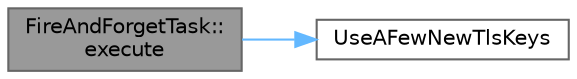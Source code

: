digraph "FireAndForgetTask::execute"
{
 // LATEX_PDF_SIZE
  bgcolor="transparent";
  edge [fontname=Helvetica,fontsize=10,labelfontname=Helvetica,labelfontsize=10];
  node [fontname=Helvetica,fontsize=10,shape=box,height=0.2,width=0.4];
  rankdir="LR";
  Node1 [id="Node000001",label="FireAndForgetTask::\lexecute",height=0.2,width=0.4,color="gray40", fillcolor="grey60", style="filled", fontcolor="black",tooltip=" "];
  Node1 -> Node2 [id="edge1_Node000001_Node000002",color="steelblue1",style="solid",tooltip=" "];
  Node2 [id="Node000002",label="UseAFewNewTlsKeys",height=0.2,width=0.4,color="grey40", fillcolor="white", style="filled",URL="$test__task__auto__init_8cpp.html#a1f07ba736ef3263958e0ebc593f9f7cc",tooltip=" "];
}
